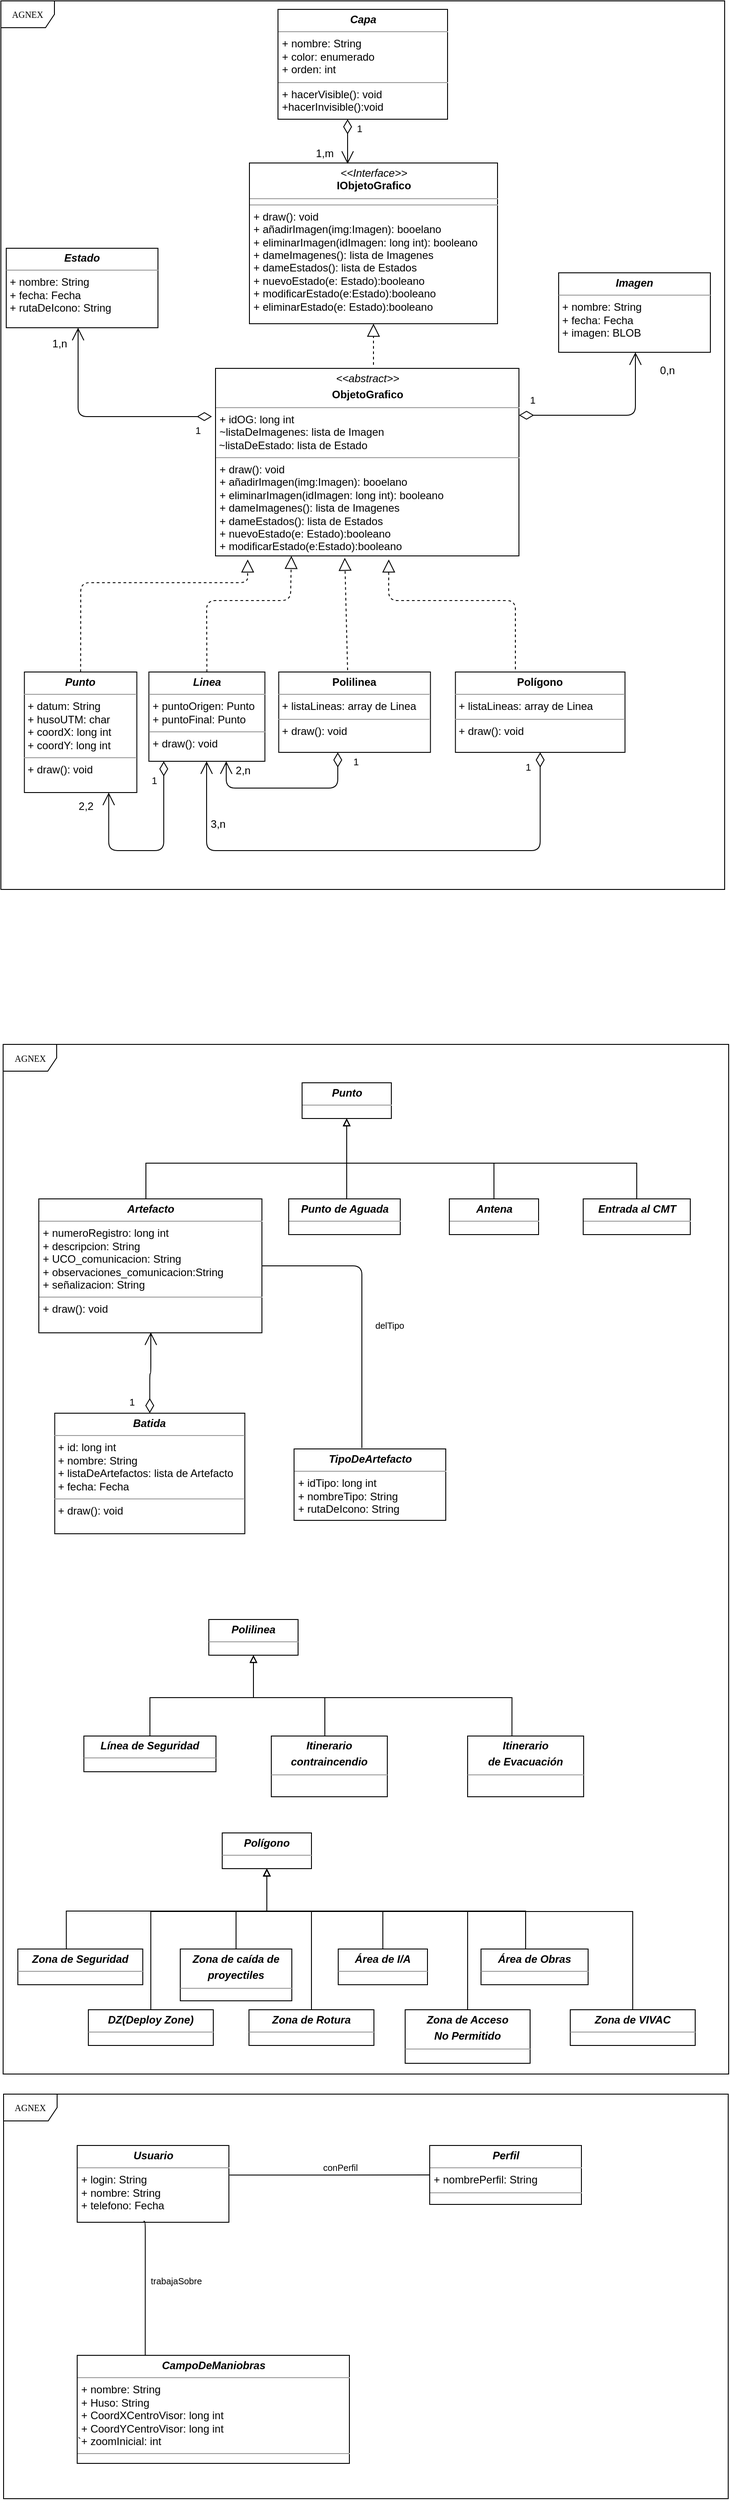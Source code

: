 <mxfile version="10.6.7" type="github"><diagram id="vqBGQb1FzvL7Ljdm6LTA" name="Page-1"><mxGraphModel dx="4302" dy="5413" grid="0" gridSize="10" guides="0" tooltips="0" connect="1" arrows="1" fold="1" page="1" pageScale="1" pageWidth="827" pageHeight="1169" math="0" shadow="0"><root><mxCell id="0"/><mxCell id="1" parent="0"/><mxCell id="HxKiXrzTEKGY3c3rKfs_-4" value="" style="group" vertex="1" connectable="0" parent="1"><mxGeometry x="-3299" y="-4660" width="811" height="995" as="geometry"/></mxCell><mxCell id="HxKiXrzTEKGY3c3rKfs_-3" value="" style="group" vertex="1" connectable="0" parent="HxKiXrzTEKGY3c3rKfs_-4"><mxGeometry width="811" height="995" as="geometry"/></mxCell><mxCell id="A1we05iBQHBlX38w_cTL-1" value="AGNEX" style="shape=umlFrame;whiteSpace=wrap;html=1;rounded=0;shadow=0;comic=0;labelBackgroundColor=none;strokeColor=#000000;strokeWidth=1;fillColor=#ffffff;fontFamily=Verdana;fontSize=10;fontColor=#000000;align=center;" parent="HxKiXrzTEKGY3c3rKfs_-3" vertex="1"><mxGeometry width="811" height="995" as="geometry"/></mxCell><mxCell id="A1we05iBQHBlX38w_cTL-2" value="&lt;p style=&quot;margin: 0px ; margin-top: 4px ; text-align: center&quot;&gt;&lt;i&gt;&amp;lt;&amp;lt;Interface&amp;gt;&amp;gt;&lt;/i&gt;&lt;br&gt;&lt;b&gt;IObjetoGrafico&lt;/b&gt;&lt;/p&gt;&lt;hr size=&quot;1&quot;&gt;&lt;hr size=&quot;1&quot;&gt;&lt;p style=&quot;margin: 0px ; margin-left: 4px&quot;&gt;+ draw(): void&lt;/p&gt;&lt;p style=&quot;margin: 0px ; margin-left: 4px&quot;&gt;+ añadirImagen(img:Imagen): booelano&lt;br&gt;&lt;/p&gt;&lt;p style=&quot;margin: 0px ; margin-left: 4px&quot;&gt;+ eliminarImagen(idImagen: long int): booleano&lt;br&gt;&lt;/p&gt;&lt;p style=&quot;margin: 0px ; margin-left: 4px&quot;&gt;+ dameImagenes(): lista de Imagenes&lt;/p&gt;&lt;p style=&quot;margin: 0px ; margin-left: 4px&quot;&gt;+ dameEstados(): lista de Estados&lt;/p&gt;&lt;p style=&quot;margin: 0px ; margin-left: 4px&quot;&gt;+ nuevoEstado(e: Estado):booleano&lt;/p&gt;&lt;p style=&quot;margin: 0px ; margin-left: 4px&quot;&gt;+ modificarEstado(e:Estado):booleano&lt;/p&gt;&lt;p style=&quot;margin: 0px ; margin-left: 4px&quot;&gt;+ eliminarEstado(e: Estado):booleano&lt;br&gt;&lt;/p&gt;" style="verticalAlign=top;align=left;overflow=fill;fontSize=12;fontFamily=Helvetica;html=1;rounded=0;shadow=0;comic=0;labelBackgroundColor=none;strokeColor=#000000;strokeWidth=1;fillColor=#ffffff;" parent="HxKiXrzTEKGY3c3rKfs_-3" vertex="1"><mxGeometry x="278.5" y="181.5" width="278" height="180" as="geometry"/></mxCell><mxCell id="A1we05iBQHBlX38w_cTL-3" value="&lt;p style=&quot;margin: 0px ; margin-top: 4px ; text-align: center&quot;&gt;&lt;i&gt;&lt;b&gt;Capa&lt;/b&gt;&lt;/i&gt;&lt;br&gt;&lt;/p&gt;&lt;hr size=&quot;1&quot;&gt;&lt;p style=&quot;margin: 0px ; margin-left: 4px&quot;&gt;+ nombre: String&lt;br&gt;+ color: enumerado&lt;br&gt;&lt;/p&gt;&lt;p style=&quot;margin: 0px ; margin-left: 4px&quot;&gt;+ orden: int&lt;/p&gt;&lt;hr size=&quot;1&quot;&gt;&lt;p style=&quot;margin: 0px ; margin-left: 4px&quot;&gt;+ hacerVisible(): void&lt;/p&gt;&lt;p style=&quot;margin: 0px ; margin-left: 4px&quot;&gt;+hacerInvisible():void&lt;br&gt;&lt;/p&gt;" style="verticalAlign=top;align=left;overflow=fill;fontSize=12;fontFamily=Helvetica;html=1;rounded=0;shadow=0;comic=0;labelBackgroundColor=none;strokeColor=#000000;strokeWidth=1;fillColor=#ffffff;" parent="HxKiXrzTEKGY3c3rKfs_-3" vertex="1"><mxGeometry x="310.5" y="9.5" width="190" height="123" as="geometry"/></mxCell><mxCell id="A1we05iBQHBlX38w_cTL-4" value="&lt;p style=&quot;margin: 0px ; margin-top: 4px ; text-align: center&quot;&gt;&lt;i&gt;&lt;b&gt;Linea&lt;/b&gt;&lt;/i&gt;&lt;b&gt;&lt;/b&gt;&lt;/p&gt;&lt;hr size=&quot;1&quot;&gt;&lt;p style=&quot;margin: 0px ; margin-left: 4px&quot;&gt;+ puntoOrigen: Punto&lt;br&gt;+ puntoFinal: Punto&lt;/p&gt;&lt;hr size=&quot;1&quot;&gt;&lt;p style=&quot;margin: 0px ; margin-left: 4px&quot;&gt;+ draw(): void&lt;br&gt;&lt;/p&gt;" style="verticalAlign=top;align=left;overflow=fill;fontSize=12;fontFamily=Helvetica;html=1;rounded=0;shadow=0;comic=0;labelBackgroundColor=none;strokeColor=#000000;strokeWidth=1;fillColor=#ffffff;" parent="HxKiXrzTEKGY3c3rKfs_-3" vertex="1"><mxGeometry x="165.824" y="751.5" width="130" height="100" as="geometry"/></mxCell><mxCell id="A1we05iBQHBlX38w_cTL-5" value="" style="endArrow=block;dashed=1;endFill=0;endSize=12;html=1;shadow=0;exitX=0.5;exitY=0;exitDx=0;exitDy=0;entryX=0.25;entryY=1;entryDx=0;entryDy=0;" parent="HxKiXrzTEKGY3c3rKfs_-3" source="A1we05iBQHBlX38w_cTL-4" target="7-GT6X-bDCoJMq0EPMVF-36" edge="1"><mxGeometry width="160" relative="1" as="geometry"><mxPoint x="196.875" y="437" as="sourcePoint"/><mxPoint x="324.5" y="589.5" as="targetPoint"/><Array as="points"><mxPoint x="230.5" y="671.5"/><mxPoint x="324.5" y="671.5"/></Array></mxGeometry></mxCell><mxCell id="A1we05iBQHBlX38w_cTL-6" value="1" style="endArrow=open;html=1;endSize=12;startArrow=diamondThin;startSize=14;startFill=0;edgeStyle=orthogonalEdgeStyle;align=left;verticalAlign=bottom;shadow=0;entryX=0.75;entryY=1;entryDx=0;entryDy=0;" parent="HxKiXrzTEKGY3c3rKfs_-3" source="A1we05iBQHBlX38w_cTL-4" target="A1we05iBQHBlX38w_cTL-15" edge="1"><mxGeometry x="0.022" y="-70" relative="1" as="geometry"><mxPoint x="306.824" y="571.5" as="sourcePoint"/><mxPoint x="466.824" y="571.5" as="targetPoint"/><Array as="points"><mxPoint x="182.5" y="951.5"/><mxPoint x="120.5" y="951.5"/></Array><mxPoint as="offset"/></mxGeometry></mxCell><mxCell id="A1we05iBQHBlX38w_cTL-7" value="2,2" style="text;html=1;resizable=0;points=[];align=center;verticalAlign=middle;labelBackgroundColor=#ffffff;" parent="A1we05iBQHBlX38w_cTL-6" vertex="1" connectable="0"><mxGeometry x="-0.843" relative="1" as="geometry"><mxPoint x="-87.5" y="32" as="offset"/></mxGeometry></mxCell><mxCell id="A1we05iBQHBlX38w_cTL-8" value="&lt;p style=&quot;margin: 0px ; margin-top: 4px ; text-align: center&quot;&gt;&lt;b&gt;Polilinea&lt;/b&gt;&lt;/p&gt;&lt;hr size=&quot;1&quot;&gt;&lt;p style=&quot;margin: 0px ; margin-left: 4px&quot;&gt;+ listaLineas: array de Linea&lt;br&gt;&lt;/p&gt;&lt;hr size=&quot;1&quot;&gt;&lt;p style=&quot;margin: 0px ; margin-left: 4px&quot;&gt;+ draw(): void&lt;br&gt;&lt;/p&gt;" style="verticalAlign=top;align=left;overflow=fill;fontSize=12;fontFamily=Helvetica;html=1;rounded=0;shadow=0;comic=0;labelBackgroundColor=none;strokeColor=#000000;strokeWidth=1;fillColor=#ffffff;" parent="HxKiXrzTEKGY3c3rKfs_-3" vertex="1"><mxGeometry x="311.324" y="751.5" width="170" height="90" as="geometry"/></mxCell><mxCell id="A1we05iBQHBlX38w_cTL-9" value="1" style="endArrow=open;html=1;endSize=12;startArrow=diamondThin;startSize=14;startFill=0;edgeStyle=orthogonalEdgeStyle;align=left;verticalAlign=bottom;shadow=0;" parent="HxKiXrzTEKGY3c3rKfs_-3" source="A1we05iBQHBlX38w_cTL-8" target="A1we05iBQHBlX38w_cTL-4" edge="1"><mxGeometry x="-0.803" y="15" relative="1" as="geometry"><mxPoint x="282.824" y="581.5" as="sourcePoint"/><mxPoint x="142.824" y="582" as="targetPoint"/><Array as="points"><mxPoint x="377.5" y="881.5"/><mxPoint x="252.5" y="881.5"/></Array><mxPoint as="offset"/></mxGeometry></mxCell><mxCell id="A1we05iBQHBlX38w_cTL-10" value="2,n" style="text;html=1;resizable=0;points=[];align=center;verticalAlign=middle;labelBackgroundColor=#ffffff;" parent="A1we05iBQHBlX38w_cTL-9" vertex="1" connectable="0"><mxGeometry x="-0.843" relative="1" as="geometry"><mxPoint x="-106.5" y="5" as="offset"/></mxGeometry></mxCell><mxCell id="A1we05iBQHBlX38w_cTL-11" value="" style="endArrow=block;dashed=1;endFill=0;endSize=12;html=1;shadow=0;entryX=0.426;entryY=1.01;entryDx=0;entryDy=0;entryPerimeter=0;" parent="HxKiXrzTEKGY3c3rKfs_-3" target="7-GT6X-bDCoJMq0EPMVF-36" edge="1"><mxGeometry width="160" relative="1" as="geometry"><mxPoint x="388.5" y="749.5" as="sourcePoint"/><mxPoint x="385.5" y="625.5" as="targetPoint"/><Array as="points"/></mxGeometry></mxCell><mxCell id="A1we05iBQHBlX38w_cTL-12" value="&lt;p style=&quot;margin: 0px ; margin-top: 4px ; text-align: center&quot;&gt;&lt;b&gt;Polígono&lt;/b&gt;&lt;/p&gt;&lt;hr size=&quot;1&quot;&gt;&lt;p style=&quot;margin: 0px ; margin-left: 4px&quot;&gt;+ listaLineas: array de Linea&lt;br&gt;&lt;/p&gt;&lt;hr size=&quot;1&quot;&gt;&lt;p style=&quot;margin: 0px ; margin-left: 4px&quot;&gt;+ draw(): void&lt;br&gt;&lt;/p&gt;" style="verticalAlign=top;align=left;overflow=fill;fontSize=12;fontFamily=Helvetica;html=1;rounded=0;shadow=0;comic=0;labelBackgroundColor=none;strokeColor=#000000;strokeWidth=1;fillColor=#ffffff;" parent="HxKiXrzTEKGY3c3rKfs_-3" vertex="1"><mxGeometry x="509.324" y="751.5" width="190" height="90" as="geometry"/></mxCell><mxCell id="A1we05iBQHBlX38w_cTL-13" value="1" style="endArrow=open;html=1;endSize=12;startArrow=diamondThin;startSize=14;startFill=0;edgeStyle=orthogonalEdgeStyle;align=left;verticalAlign=bottom;shadow=0;" parent="HxKiXrzTEKGY3c3rKfs_-3" source="A1we05iBQHBlX38w_cTL-12" target="A1we05iBQHBlX38w_cTL-4" edge="1"><mxGeometry x="-0.915" y="-18" relative="1" as="geometry"><mxPoint x="572.824" y="581.5" as="sourcePoint"/><mxPoint x="662.824" y="537" as="targetPoint"/><Array as="points"><mxPoint x="604.5" y="951.5"/><mxPoint x="230.5" y="951.5"/></Array><mxPoint as="offset"/></mxGeometry></mxCell><mxCell id="A1we05iBQHBlX38w_cTL-14" value="3,n" style="text;html=1;resizable=0;points=[];align=center;verticalAlign=middle;labelBackgroundColor=#ffffff;" parent="A1we05iBQHBlX38w_cTL-13" vertex="1" connectable="0"><mxGeometry x="-0.843" relative="1" as="geometry"><mxPoint x="-361.5" y="34" as="offset"/></mxGeometry></mxCell><mxCell id="A1we05iBQHBlX38w_cTL-15" value="&lt;p style=&quot;margin: 0px ; margin-top: 4px ; text-align: center&quot;&gt;&lt;i&gt;&lt;b&gt;Punto&lt;/b&gt;&lt;/i&gt;&lt;b&gt;&lt;/b&gt;&lt;/p&gt;&lt;hr size=&quot;1&quot;&gt;&lt;p style=&quot;margin: 0px ; margin-left: 4px&quot;&gt;+ datum: String&lt;br&gt;+ husoUTM: char&lt;/p&gt;&lt;p style=&quot;margin: 0px ; margin-left: 4px&quot;&gt;+ coordX: long int&lt;/p&gt;&lt;p style=&quot;margin: 0px ; margin-left: 4px&quot;&gt;+ coordY: long int&lt;/p&gt;&lt;hr size=&quot;1&quot;&gt;&lt;p style=&quot;margin: 0px ; margin-left: 4px&quot;&gt;+ draw(): void&lt;br&gt;&lt;/p&gt;" style="verticalAlign=top;align=left;overflow=fill;fontSize=12;fontFamily=Helvetica;html=1;rounded=0;shadow=0;comic=0;labelBackgroundColor=none;strokeColor=#000000;strokeWidth=1;fillColor=#ffffff;" parent="HxKiXrzTEKGY3c3rKfs_-3" vertex="1"><mxGeometry x="26.324" y="751.5" width="126" height="135" as="geometry"/></mxCell><mxCell id="A1we05iBQHBlX38w_cTL-17" value="1,m" style="text;html=1;strokeColor=none;fillColor=none;align=center;verticalAlign=middle;whiteSpace=wrap;rounded=0;" parent="HxKiXrzTEKGY3c3rKfs_-3" vertex="1"><mxGeometry x="343.324" y="161" width="40" height="20" as="geometry"/></mxCell><mxCell id="A1we05iBQHBlX38w_cTL-19" value="" style="endArrow=block;dashed=1;endFill=0;endSize=12;html=1;shadow=0;exitX=0.5;exitY=0;exitDx=0;exitDy=0;entryX=0.106;entryY=1.019;entryDx=0;entryDy=0;entryPerimeter=0;" parent="HxKiXrzTEKGY3c3rKfs_-3" source="A1we05iBQHBlX38w_cTL-15" target="7-GT6X-bDCoJMq0EPMVF-36" edge="1"><mxGeometry width="160" relative="1" as="geometry"><mxPoint x="311.824" y="447" as="sourcePoint"/><mxPoint x="289.5" y="590.5" as="targetPoint"/><Array as="points"><mxPoint x="89.5" y="651.5"/><mxPoint x="276.5" y="651.5"/></Array></mxGeometry></mxCell><mxCell id="A1we05iBQHBlX38w_cTL-20" value="" style="endArrow=block;dashed=1;endFill=0;endSize=12;html=1;shadow=0;entryX=0.571;entryY=1.019;entryDx=0;entryDy=0;entryPerimeter=0;" parent="HxKiXrzTEKGY3c3rKfs_-3" target="7-GT6X-bDCoJMq0EPMVF-36" edge="1"><mxGeometry width="160" relative="1" as="geometry"><mxPoint x="576.5" y="748.5" as="sourcePoint"/><mxPoint x="475.5" y="591.5" as="targetPoint"/><Array as="points"><mxPoint x="576.5" y="671.5"/><mxPoint x="434.5" y="671.5"/></Array></mxGeometry></mxCell><mxCell id="7-GT6X-bDCoJMq0EPMVF-19" value="1" style="endArrow=open;html=1;endSize=12;startArrow=diamondThin;startSize=14;startFill=0;edgeStyle=orthogonalEdgeStyle;align=left;verticalAlign=bottom;shadow=0;entryX=0.892;entryY=0.016;entryDx=0;entryDy=0;entryPerimeter=0;" parent="HxKiXrzTEKGY3c3rKfs_-3" edge="1"><mxGeometry x="0.16" y="13" relative="1" as="geometry"><mxPoint x="388.5" y="132.5" as="sourcePoint"/><mxPoint x="388.5" y="182.5" as="targetPoint"/><Array as="points"><mxPoint x="388.5" y="161.5"/><mxPoint x="388.5" y="161.5"/></Array><mxPoint x="-5" y="-10" as="offset"/></mxGeometry></mxCell><mxCell id="7-GT6X-bDCoJMq0EPMVF-23" value="" style="endArrow=block;dashed=1;endFill=0;endSize=12;html=1;shadow=0;entryX=0.5;entryY=1;entryDx=0;entryDy=0;" parent="HxKiXrzTEKGY3c3rKfs_-3" target="A1we05iBQHBlX38w_cTL-2" edge="1"><mxGeometry width="160" relative="1" as="geometry"><mxPoint x="417.5" y="407.5" as="sourcePoint"/><mxPoint x="400.5" y="321.5" as="targetPoint"/><Array as="points"/></mxGeometry></mxCell><mxCell id="7-GT6X-bDCoJMq0EPMVF-24" value="&lt;p style=&quot;margin: 0px ; margin-top: 4px ; text-align: center&quot;&gt;&lt;i&gt;&lt;b&gt;Estado&lt;/b&gt;&lt;/i&gt;&lt;/p&gt;&lt;hr size=&quot;1&quot;&gt;&lt;p style=&quot;margin: 0px ; margin-left: 4px&quot;&gt;+ nombre: String&lt;br&gt;+ fecha: Fecha&lt;br&gt;&lt;/p&gt;&lt;p style=&quot;margin: 0px ; margin-left: 4px&quot;&gt;+ rutaDeIcono: String&lt;br&gt;&lt;/p&gt;&lt;br&gt;&lt;hr size=&quot;1&quot;&gt;" style="verticalAlign=top;align=left;overflow=fill;fontSize=12;fontFamily=Helvetica;html=1;rounded=0;shadow=0;comic=0;labelBackgroundColor=none;strokeColor=#000000;strokeWidth=1;fillColor=#ffffff;" parent="HxKiXrzTEKGY3c3rKfs_-3" vertex="1"><mxGeometry x="6" y="277" width="170" height="89" as="geometry"/></mxCell><mxCell id="7-GT6X-bDCoJMq0EPMVF-25" value="&lt;p style=&quot;margin: 0px ; margin-top: 4px ; text-align: center&quot;&gt;&lt;i&gt;&lt;b&gt;Imagen&lt;/b&gt;&lt;/i&gt;&lt;br&gt;&lt;/p&gt;&lt;hr size=&quot;1&quot;&gt;&lt;p style=&quot;margin: 0px ; margin-left: 4px&quot;&gt;+ nombre: String&lt;br&gt;+ fecha: Fecha&lt;br&gt;&lt;/p&gt;&lt;p style=&quot;margin: 0px ; margin-left: 4px&quot;&gt;+ imagen: BLOB&lt;br&gt;&lt;/p&gt;&lt;br&gt;&lt;hr size=&quot;1&quot;&gt;" style="verticalAlign=top;align=left;overflow=fill;fontSize=12;fontFamily=Helvetica;html=1;rounded=0;shadow=0;comic=0;labelBackgroundColor=none;strokeColor=#000000;strokeWidth=1;fillColor=#ffffff;" parent="HxKiXrzTEKGY3c3rKfs_-3" vertex="1"><mxGeometry x="625" y="304.5" width="170" height="89" as="geometry"/></mxCell><mxCell id="7-GT6X-bDCoJMq0EPMVF-26" value="1" style="endArrow=open;html=1;endSize=12;startArrow=diamondThin;startSize=14;startFill=0;edgeStyle=orthogonalEdgeStyle;align=left;verticalAlign=bottom;exitX=1;exitY=0.25;exitDx=0;exitDy=0;" parent="HxKiXrzTEKGY3c3rKfs_-3" source="7-GT6X-bDCoJMq0EPMVF-36" target="7-GT6X-bDCoJMq0EPMVF-25" edge="1"><mxGeometry x="-0.895" y="8" relative="1" as="geometry"><mxPoint x="586.5" y="571.5" as="sourcePoint"/><mxPoint x="996.5" y="274.5" as="targetPoint"/><Array as="points"><mxPoint x="711" y="464"/></Array><mxPoint as="offset"/></mxGeometry></mxCell><mxCell id="7-GT6X-bDCoJMq0EPMVF-27" value="0,n" style="text;html=1;strokeColor=none;fillColor=none;align=center;verticalAlign=middle;whiteSpace=wrap;rounded=0;" parent="HxKiXrzTEKGY3c3rKfs_-3" vertex="1"><mxGeometry x="726.5" y="403.5" width="40" height="20" as="geometry"/></mxCell><mxCell id="7-GT6X-bDCoJMq0EPMVF-28" value="1" style="endArrow=open;html=1;endSize=12;startArrow=diamondThin;startSize=14;startFill=0;edgeStyle=orthogonalEdgeStyle;align=left;verticalAlign=bottom;" parent="HxKiXrzTEKGY3c3rKfs_-3" target="7-GT6X-bDCoJMq0EPMVF-24" edge="1"><mxGeometry x="-0.832" y="24" relative="1" as="geometry"><mxPoint x="236.5" y="465.5" as="sourcePoint"/><mxPoint x="756.5" y="334.5" as="targetPoint"/><Array as="points"><mxPoint x="86.5" y="465.5"/></Array><mxPoint as="offset"/></mxGeometry></mxCell><mxCell id="7-GT6X-bDCoJMq0EPMVF-29" value="1,n" style="text;html=1;strokeColor=none;fillColor=none;align=center;verticalAlign=middle;whiteSpace=wrap;rounded=0;" parent="HxKiXrzTEKGY3c3rKfs_-3" vertex="1"><mxGeometry x="46" y="373.5" width="40" height="20" as="geometry"/></mxCell><mxCell id="7-GT6X-bDCoJMq0EPMVF-36" value="&lt;p style=&quot;margin: 0px ; margin-top: 4px ; text-align: center&quot;&gt;&lt;i&gt;&amp;lt;&amp;lt;abstract&amp;gt;&amp;gt;&lt;/i&gt;&lt;/p&gt;&lt;p style=&quot;margin: 0px ; margin-top: 4px ; text-align: center&quot;&gt;&lt;b&gt;ObjetoGrafico&lt;/b&gt;&lt;br&gt;&lt;/p&gt;&lt;hr size=&quot;1&quot;&gt;&lt;p style=&quot;margin: 0px ; margin-left: 4px&quot;&gt;+ idOG: long int&lt;/p&gt;&lt;p style=&quot;margin: 0px ; margin-left: 4px&quot;&gt;~listaDeImagenes: lista de Imagen&lt;/p&gt;&lt;div&gt;&amp;nbsp;~listaDeEstado: lista de Estado&lt;/div&gt;&lt;hr size=&quot;1&quot;&gt;&lt;p style=&quot;margin: 0px ; margin-left: 4px&quot;&gt;+ draw(): void&lt;/p&gt;&lt;p style=&quot;margin: 0px ; margin-left: 4px&quot;&gt;+ añadirImagen(img:Imagen): booelano&lt;/p&gt;&lt;p style=&quot;margin: 0px ; margin-left: 4px&quot;&gt;+ eliminarImagen(idImagen: long int): booleano&lt;/p&gt;&lt;p style=&quot;margin: 0px ; margin-left: 4px&quot;&gt;+ dameImagenes(): lista de Imagenes&lt;/p&gt;&lt;p style=&quot;margin: 0px ; margin-left: 4px&quot;&gt;+ dameEstados(): lista de Estados&lt;/p&gt;&lt;p style=&quot;margin: 0px ; margin-left: 4px&quot;&gt;+ nuevoEstado(e: Estado):booleano&lt;/p&gt;&lt;p style=&quot;margin: 0px ; margin-left: 4px&quot;&gt;+ modificarEstado(e:Estado):booleano&lt;/p&gt;&lt;p style=&quot;margin: 0px ; margin-left: 4px&quot;&gt;+ eliminarEstado(e: Estado):booleano&lt;/p&gt;&lt;p style=&quot;margin: 0px ; margin-left: 4px&quot;&gt;&lt;br&gt;&lt;/p&gt;" style="verticalAlign=top;align=left;overflow=fill;fontSize=12;fontFamily=Helvetica;html=1;rounded=0;shadow=0;comic=0;labelBackgroundColor=none;strokeColor=#000000;strokeWidth=1;fillColor=#ffffff;" parent="HxKiXrzTEKGY3c3rKfs_-3" vertex="1"><mxGeometry x="240.5" y="411.5" width="340" height="210" as="geometry"/></mxCell><mxCell id="HxKiXrzTEKGY3c3rKfs_-5" value="" style="group" vertex="1" connectable="0" parent="1"><mxGeometry x="-3296.5" y="-3491.5" width="813" height="1153" as="geometry"/></mxCell><mxCell id="k37dLwFbjUtoo7K9UhZZ-7" value="AGNEX" style="shape=umlFrame;whiteSpace=wrap;html=1;rounded=0;shadow=0;comic=0;labelBackgroundColor=none;strokeColor=#000000;strokeWidth=1;fillColor=#ffffff;fontFamily=Verdana;fontSize=10;fontColor=#000000;align=center;" parent="HxKiXrzTEKGY3c3rKfs_-5" vertex="1"><mxGeometry width="813" height="1153" as="geometry"/></mxCell><mxCell id="A1we05iBQHBlX38w_cTL-45" value="&lt;p style=&quot;margin: 0px ; margin-top: 4px ; text-align: center&quot;&gt;&lt;i&gt;&lt;b&gt;Batida&lt;/b&gt;&lt;/i&gt;&lt;br&gt;&lt;/p&gt;&lt;hr size=&quot;1&quot;&gt;&lt;p style=&quot;margin: 0px ; margin-left: 4px&quot;&gt;+ id: long int&lt;br&gt;&lt;/p&gt;&lt;p style=&quot;margin: 0px ; margin-left: 4px&quot;&gt;+ nombre: String&lt;br&gt;&lt;/p&gt;&lt;p style=&quot;margin: 0px ; margin-left: 4px&quot;&gt;+ listaDeArtefactos: lista de Artefacto&lt;br&gt;+ fecha: Fecha&lt;/p&gt;&lt;hr size=&quot;1&quot;&gt;&lt;p style=&quot;margin: 0px ; margin-left: 4px&quot;&gt;+ draw(): void&lt;br&gt;&lt;/p&gt;" style="verticalAlign=top;align=left;overflow=fill;fontSize=12;fontFamily=Helvetica;html=1;rounded=0;shadow=0;comic=0;labelBackgroundColor=none;strokeColor=#000000;strokeWidth=1;fillColor=#ffffff;" parent="HxKiXrzTEKGY3c3rKfs_-5" vertex="1"><mxGeometry x="57.824" y="413" width="213" height="135" as="geometry"/></mxCell><mxCell id="A1we05iBQHBlX38w_cTL-47" value="1" style="endArrow=open;html=1;endSize=12;startArrow=diamondThin;startSize=14;startFill=0;edgeStyle=orthogonalEdgeStyle;align=left;verticalAlign=bottom;exitX=0.5;exitY=0;exitDx=0;exitDy=0;" parent="HxKiXrzTEKGY3c3rKfs_-5" source="A1we05iBQHBlX38w_cTL-45" edge="1"><mxGeometry x="-0.255" y="39" relative="1" as="geometry"><mxPoint x="1014.824" y="-563.5" as="sourcePoint"/><mxPoint x="165.5" y="322.5" as="targetPoint"/><Array as="points"><mxPoint x="164.5" y="368.5"/><mxPoint x="165.5" y="368.5"/></Array><mxPoint x="14" y="30" as="offset"/></mxGeometry></mxCell><mxCell id="7-GT6X-bDCoJMq0EPMVF-15" value="" style="group" parent="HxKiXrzTEKGY3c3rKfs_-5" vertex="1" connectable="0"><mxGeometry x="90.5" y="644" width="560" height="198.5" as="geometry"/></mxCell><mxCell id="A1we05iBQHBlX38w_cTL-29" value="&lt;p style=&quot;margin: 0px ; margin-top: 4px ; text-align: center&quot;&gt;&lt;i&gt;&lt;b&gt;Polilinea&lt;/b&gt;&lt;/i&gt;&lt;/p&gt;&lt;hr size=&quot;1&quot;&gt;" style="verticalAlign=top;align=left;overflow=fill;fontSize=12;fontFamily=Helvetica;html=1;rounded=0;shadow=0;comic=0;labelBackgroundColor=none;strokeColor=#000000;strokeWidth=1;fillColor=#ffffff;" parent="7-GT6X-bDCoJMq0EPMVF-15" vertex="1"><mxGeometry x="140" width="100" height="40" as="geometry"/></mxCell><mxCell id="A1we05iBQHBlX38w_cTL-30" style="edgeStyle=orthogonalEdgeStyle;rounded=0;jumpStyle=sharp;orthogonalLoop=1;jettySize=auto;html=1;entryX=0.5;entryY=1;entryDx=0;entryDy=0;startFill=0;endArrow=block;endFill=0;" parent="7-GT6X-bDCoJMq0EPMVF-15" source="A1we05iBQHBlX38w_cTL-31" target="A1we05iBQHBlX38w_cTL-29" edge="1"><mxGeometry relative="1" as="geometry"><Array as="points"><mxPoint x="270" y="87.5"/><mxPoint x="190" y="87.5"/></Array></mxGeometry></mxCell><mxCell id="A1we05iBQHBlX38w_cTL-31" value="&lt;p style=&quot;margin: 0px ; margin-top: 4px ; text-align: center&quot;&gt;&lt;i&gt;&lt;b&gt;Itinerario &lt;br&gt;&lt;/b&gt;&lt;/i&gt;&lt;/p&gt;&lt;p style=&quot;margin: 0px ; margin-top: 4px ; text-align: center&quot;&gt;&lt;i&gt;&lt;b&gt;contraincendio&lt;br&gt;&lt;/b&gt;&lt;/i&gt;&lt;/p&gt;&lt;hr size=&quot;1&quot;&gt;" style="verticalAlign=top;align=left;overflow=fill;fontSize=12;fontFamily=Helvetica;html=1;rounded=0;shadow=0;comic=0;labelBackgroundColor=none;strokeColor=#000000;strokeWidth=1;fillColor=#ffffff;" parent="7-GT6X-bDCoJMq0EPMVF-15" vertex="1"><mxGeometry x="210" y="130.5" width="130" height="68" as="geometry"/></mxCell><mxCell id="A1we05iBQHBlX38w_cTL-32" style="edgeStyle=orthogonalEdgeStyle;rounded=0;orthogonalLoop=1;jettySize=auto;html=1;shadow=0;startArrow=none;startFill=0;startSize=10;endArrow=block;endFill=0;" parent="7-GT6X-bDCoJMq0EPMVF-15" target="A1we05iBQHBlX38w_cTL-29" edge="1"><mxGeometry relative="1" as="geometry"><Array as="points"><mxPoint x="480" y="87.5"/><mxPoint x="190" y="87.5"/></Array><mxPoint x="479.667" y="130" as="sourcePoint"/></mxGeometry></mxCell><mxCell id="A1we05iBQHBlX38w_cTL-33" style="edgeStyle=orthogonalEdgeStyle;rounded=0;orthogonalLoop=1;jettySize=auto;html=1;shadow=0;startArrow=none;startFill=0;startSize=10;endArrow=block;endFill=0;entryX=0.5;entryY=1;entryDx=0;entryDy=0;" parent="7-GT6X-bDCoJMq0EPMVF-15" source="A1we05iBQHBlX38w_cTL-34" target="A1we05iBQHBlX38w_cTL-29" edge="1"><mxGeometry relative="1" as="geometry"><mxPoint x="190" y="50" as="targetPoint"/><Array as="points"><mxPoint x="74" y="87.5"/><mxPoint x="190" y="87.5"/></Array><mxPoint x="-34.793" y="130" as="sourcePoint"/></mxGeometry></mxCell><mxCell id="A1we05iBQHBlX38w_cTL-34" value="&lt;p style=&quot;margin: 0px ; margin-top: 4px ; text-align: center&quot;&gt;&lt;i&gt;&lt;b&gt;Línea de Seguridad&lt;br&gt;&lt;/b&gt;&lt;/i&gt;&lt;/p&gt;&lt;hr size=&quot;1&quot;&gt;" style="verticalAlign=top;align=left;overflow=fill;fontSize=12;fontFamily=Helvetica;html=1;rounded=0;shadow=0;comic=0;labelBackgroundColor=none;strokeColor=#000000;strokeWidth=1;fillColor=#ffffff;" parent="7-GT6X-bDCoJMq0EPMVF-15" vertex="1"><mxGeometry y="130.5" width="148" height="40" as="geometry"/></mxCell><mxCell id="A1we05iBQHBlX38w_cTL-44" value="&lt;p style=&quot;margin: 0px ; margin-top: 4px ; text-align: center&quot;&gt;&lt;i&gt;&lt;b&gt;Itinerario &lt;br&gt;&lt;/b&gt;&lt;/i&gt;&lt;/p&gt;&lt;p style=&quot;margin: 0px ; margin-top: 4px ; text-align: center&quot;&gt;&lt;i&gt;&lt;b&gt;de Evacuación&lt;br&gt;&lt;/b&gt;&lt;/i&gt;&lt;/p&gt;&lt;hr size=&quot;1&quot;&gt;" style="verticalAlign=top;align=left;overflow=fill;fontSize=12;fontFamily=Helvetica;html=1;rounded=0;shadow=0;comic=0;labelBackgroundColor=none;strokeColor=#000000;strokeWidth=1;fillColor=#ffffff;" parent="7-GT6X-bDCoJMq0EPMVF-15" vertex="1"><mxGeometry x="430" y="130.5" width="130" height="68" as="geometry"/></mxCell><mxCell id="7-GT6X-bDCoJMq0EPMVF-16" value="" style="group" parent="HxKiXrzTEKGY3c3rKfs_-5" vertex="1" connectable="0"><mxGeometry x="16.5" y="883" width="759" height="258" as="geometry"/></mxCell><mxCell id="A1we05iBQHBlX38w_cTL-35" value="&lt;p style=&quot;margin: 0px ; margin-top: 4px ; text-align: center&quot;&gt;&lt;i&gt;&lt;b&gt;Polígono&lt;/b&gt;&lt;/i&gt;&lt;/p&gt;&lt;hr size=&quot;1&quot;&gt;" style="verticalAlign=top;align=left;overflow=fill;fontSize=12;fontFamily=Helvetica;html=1;rounded=0;shadow=0;comic=0;labelBackgroundColor=none;strokeColor=#000000;strokeWidth=1;fillColor=#ffffff;" parent="7-GT6X-bDCoJMq0EPMVF-16" vertex="1"><mxGeometry x="229" width="100" height="40" as="geometry"/></mxCell><mxCell id="A1we05iBQHBlX38w_cTL-36" value="&lt;p style=&quot;margin: 0px ; margin-top: 4px ; text-align: center&quot;&gt;&lt;i&gt;&lt;b&gt;Zona de Seguridad&lt;br&gt;&lt;/b&gt;&lt;/i&gt;&lt;/p&gt;&lt;hr size=&quot;1&quot;&gt;" style="verticalAlign=top;align=left;overflow=fill;fontSize=12;fontFamily=Helvetica;html=1;rounded=0;shadow=0;comic=0;labelBackgroundColor=none;strokeColor=#000000;strokeWidth=1;fillColor=#ffffff;" parent="7-GT6X-bDCoJMq0EPMVF-16" vertex="1"><mxGeometry y="130" width="140" height="40" as="geometry"/></mxCell><mxCell id="A1we05iBQHBlX38w_cTL-37" style="edgeStyle=orthogonalEdgeStyle;rounded=0;jumpStyle=sharp;orthogonalLoop=1;jettySize=auto;html=1;entryX=0.5;entryY=1;entryDx=0;entryDy=0;startFill=0;endArrow=block;endFill=0;" parent="7-GT6X-bDCoJMq0EPMVF-16" source="A1we05iBQHBlX38w_cTL-38" target="A1we05iBQHBlX38w_cTL-35" edge="1"><mxGeometry relative="1" as="geometry"><Array as="points"><mxPoint x="409" y="87.5"/><mxPoint x="279" y="87.5"/></Array></mxGeometry></mxCell><mxCell id="A1we05iBQHBlX38w_cTL-38" value="&lt;p style=&quot;margin: 0px ; margin-top: 4px ; text-align: center&quot;&gt;&lt;i&gt;&lt;b&gt;Área de I/A&lt;br&gt;&lt;/b&gt;&lt;/i&gt;&lt;/p&gt;&lt;hr size=&quot;1&quot;&gt;" style="verticalAlign=top;align=left;overflow=fill;fontSize=12;fontFamily=Helvetica;html=1;rounded=0;shadow=0;comic=0;labelBackgroundColor=none;strokeColor=#000000;strokeWidth=1;fillColor=#ffffff;" parent="7-GT6X-bDCoJMq0EPMVF-16" vertex="1"><mxGeometry x="359" y="130" width="100" height="40" as="geometry"/></mxCell><mxCell id="A1we05iBQHBlX38w_cTL-39" style="edgeStyle=orthogonalEdgeStyle;rounded=0;orthogonalLoop=1;jettySize=auto;html=1;shadow=0;startArrow=none;startFill=0;startSize=10;endArrow=block;endFill=0;" parent="7-GT6X-bDCoJMq0EPMVF-16" source="A1we05iBQHBlX38w_cTL-40" target="A1we05iBQHBlX38w_cTL-35" edge="1"><mxGeometry relative="1" as="geometry"><Array as="points"><mxPoint x="569" y="87.5"/><mxPoint x="279" y="87.5"/></Array></mxGeometry></mxCell><mxCell id="A1we05iBQHBlX38w_cTL-40" value="&lt;p style=&quot;margin: 0px ; margin-top: 4px ; text-align: center&quot;&gt;&lt;i&gt;&lt;b&gt;Área de Obras&lt;br&gt;&lt;/b&gt;&lt;/i&gt;&lt;/p&gt;&lt;hr size=&quot;1&quot;&gt;" style="verticalAlign=top;align=left;overflow=fill;fontSize=12;fontFamily=Helvetica;html=1;rounded=0;shadow=0;comic=0;labelBackgroundColor=none;strokeColor=#000000;strokeWidth=1;fillColor=#ffffff;" parent="7-GT6X-bDCoJMq0EPMVF-16" vertex="1"><mxGeometry x="519" y="130" width="120" height="40" as="geometry"/></mxCell><mxCell id="A1we05iBQHBlX38w_cTL-41" style="edgeStyle=orthogonalEdgeStyle;rounded=0;orthogonalLoop=1;jettySize=auto;html=1;shadow=0;startArrow=none;startFill=0;startSize=10;endArrow=block;endFill=0;entryX=0.5;entryY=1;entryDx=0;entryDy=0;" parent="7-GT6X-bDCoJMq0EPMVF-16" target="A1we05iBQHBlX38w_cTL-35" edge="1"><mxGeometry relative="1" as="geometry"><mxPoint x="279" y="50" as="targetPoint"/><Array as="points"><mxPoint x="54" y="87.5"/><mxPoint x="279" y="87.5"/></Array><mxPoint x="54.333" y="129.5" as="sourcePoint"/></mxGeometry></mxCell><mxCell id="A1we05iBQHBlX38w_cTL-42" style="edgeStyle=orthogonalEdgeStyle;rounded=0;orthogonalLoop=1;jettySize=auto;html=1;entryX=0.5;entryY=1;entryDx=0;entryDy=0;startArrow=none;startFill=0;endArrow=block;endFill=0;jumpStyle=sharp;" parent="7-GT6X-bDCoJMq0EPMVF-16" source="A1we05iBQHBlX38w_cTL-43" target="A1we05iBQHBlX38w_cTL-35" edge="1"><mxGeometry relative="1" as="geometry"><Array as="points"><mxPoint x="244" y="87.5"/><mxPoint x="279" y="87.5"/></Array></mxGeometry></mxCell><mxCell id="A1we05iBQHBlX38w_cTL-43" value="&lt;p style=&quot;margin: 0px ; margin-top: 4px ; text-align: center&quot;&gt;&lt;i&gt;&lt;b&gt;Zona de caída de&lt;/b&gt;&lt;/i&gt;&lt;/p&gt;&lt;p style=&quot;margin: 0px ; margin-top: 4px ; text-align: center&quot;&gt;&lt;i&gt;&lt;b&gt;proyectiles&lt;br&gt;&lt;/b&gt;&lt;/i&gt;&lt;/p&gt;&lt;hr size=&quot;1&quot;&gt;" style="verticalAlign=top;align=left;overflow=fill;fontSize=12;fontFamily=Helvetica;html=1;rounded=0;shadow=0;comic=0;labelBackgroundColor=none;strokeColor=#000000;strokeWidth=1;fillColor=#ffffff;" parent="7-GT6X-bDCoJMq0EPMVF-16" vertex="1"><mxGeometry x="182" y="130" width="125" height="58" as="geometry"/></mxCell><mxCell id="A1we05iBQHBlX38w_cTL-48" style="edgeStyle=orthogonalEdgeStyle;rounded=0;jumpStyle=sharp;orthogonalLoop=1;jettySize=auto;html=1;entryX=0.5;entryY=1;entryDx=0;entryDy=0;startFill=0;endArrow=block;endFill=0;" parent="7-GT6X-bDCoJMq0EPMVF-16" source="A1we05iBQHBlX38w_cTL-49" target="A1we05iBQHBlX38w_cTL-35" edge="1"><mxGeometry relative="1" as="geometry"><Array as="points"><mxPoint x="149" y="88"/><mxPoint x="279" y="88"/></Array></mxGeometry></mxCell><mxCell id="A1we05iBQHBlX38w_cTL-49" value="&lt;p style=&quot;margin: 0px ; margin-top: 4px ; text-align: center&quot;&gt;&lt;i&gt;&lt;b&gt;DZ(Deploy Zone)&lt;br&gt;&lt;/b&gt;&lt;/i&gt;&lt;/p&gt;&lt;hr size=&quot;1&quot;&gt;" style="verticalAlign=top;align=left;overflow=fill;fontSize=12;fontFamily=Helvetica;html=1;rounded=0;shadow=0;comic=0;labelBackgroundColor=none;strokeColor=#000000;strokeWidth=1;fillColor=#ffffff;" parent="7-GT6X-bDCoJMq0EPMVF-16" vertex="1"><mxGeometry x="79" y="198" width="140" height="40" as="geometry"/></mxCell><mxCell id="A1we05iBQHBlX38w_cTL-50" style="edgeStyle=orthogonalEdgeStyle;rounded=0;jumpStyle=sharp;orthogonalLoop=1;jettySize=auto;html=1;startFill=0;endArrow=block;endFill=0;" parent="7-GT6X-bDCoJMq0EPMVF-16" source="A1we05iBQHBlX38w_cTL-51" target="A1we05iBQHBlX38w_cTL-35" edge="1"><mxGeometry relative="1" as="geometry"><Array as="points"><mxPoint x="329" y="88"/><mxPoint x="279" y="88"/></Array></mxGeometry></mxCell><mxCell id="A1we05iBQHBlX38w_cTL-51" value="&lt;p style=&quot;margin: 0px ; margin-top: 4px ; text-align: center&quot;&gt;&lt;i&gt;&lt;b&gt;Zona de Rotura&lt;br&gt;&lt;/b&gt;&lt;/i&gt;&lt;/p&gt;&lt;hr size=&quot;1&quot;&gt;" style="verticalAlign=top;align=left;overflow=fill;fontSize=12;fontFamily=Helvetica;html=1;rounded=0;shadow=0;comic=0;labelBackgroundColor=none;strokeColor=#000000;strokeWidth=1;fillColor=#ffffff;" parent="7-GT6X-bDCoJMq0EPMVF-16" vertex="1"><mxGeometry x="259" y="198" width="140" height="40" as="geometry"/></mxCell><mxCell id="A1we05iBQHBlX38w_cTL-52" style="edgeStyle=orthogonalEdgeStyle;rounded=0;jumpStyle=sharp;orthogonalLoop=1;jettySize=auto;html=1;startFill=0;endArrow=block;endFill=0;" parent="7-GT6X-bDCoJMq0EPMVF-16" source="A1we05iBQHBlX38w_cTL-53" target="A1we05iBQHBlX38w_cTL-35" edge="1"><mxGeometry relative="1" as="geometry"><Array as="points"><mxPoint x="504" y="88"/><mxPoint x="279" y="88"/></Array></mxGeometry></mxCell><mxCell id="A1we05iBQHBlX38w_cTL-53" value="&lt;p style=&quot;margin: 0px ; margin-top: 4px ; text-align: center&quot;&gt;&lt;i&gt;&lt;b&gt;Zona de Acceso&lt;/b&gt;&lt;/i&gt;&lt;/p&gt;&lt;p style=&quot;margin: 0px ; margin-top: 4px ; text-align: center&quot;&gt;&lt;i&gt;&lt;b&gt;No Permitido&lt;br&gt;&lt;/b&gt;&lt;/i&gt;&lt;/p&gt;&lt;hr size=&quot;1&quot;&gt;" style="verticalAlign=top;align=left;overflow=fill;fontSize=12;fontFamily=Helvetica;html=1;rounded=0;shadow=0;comic=0;labelBackgroundColor=none;strokeColor=#000000;strokeWidth=1;fillColor=#ffffff;" parent="7-GT6X-bDCoJMq0EPMVF-16" vertex="1"><mxGeometry x="434" y="198" width="140" height="60" as="geometry"/></mxCell><mxCell id="A1we05iBQHBlX38w_cTL-54" style="edgeStyle=orthogonalEdgeStyle;rounded=0;jumpStyle=sharp;orthogonalLoop=1;jettySize=auto;html=1;startFill=0;endArrow=block;endFill=0;" parent="7-GT6X-bDCoJMq0EPMVF-16" source="A1we05iBQHBlX38w_cTL-55" target="A1we05iBQHBlX38w_cTL-35" edge="1"><mxGeometry relative="1" as="geometry"><Array as="points"><mxPoint x="689" y="88"/><mxPoint x="279" y="88"/></Array></mxGeometry></mxCell><mxCell id="A1we05iBQHBlX38w_cTL-55" value="&lt;p style=&quot;margin: 0px ; margin-top: 4px ; text-align: center&quot;&gt;&lt;i&gt;&lt;b&gt;Zona de VIVAC&lt;br&gt;&lt;/b&gt;&lt;/i&gt;&lt;/p&gt;&lt;hr size=&quot;1&quot;&gt;" style="verticalAlign=top;align=left;overflow=fill;fontSize=12;fontFamily=Helvetica;html=1;rounded=0;shadow=0;comic=0;labelBackgroundColor=none;strokeColor=#000000;strokeWidth=1;fillColor=#ffffff;" parent="7-GT6X-bDCoJMq0EPMVF-16" vertex="1"><mxGeometry x="619" y="198" width="140" height="40" as="geometry"/></mxCell><mxCell id="7-GT6X-bDCoJMq0EPMVF-6" value="&lt;p style=&quot;margin: 0px ; margin-top: 4px ; text-align: center&quot;&gt;&lt;i&gt;&lt;b&gt;Punto&lt;/b&gt;&lt;/i&gt;&lt;b&gt;&lt;/b&gt;&lt;/p&gt;&lt;hr size=&quot;1&quot;&gt;" style="verticalAlign=top;align=left;overflow=fill;fontSize=12;fontFamily=Helvetica;html=1;rounded=0;shadow=0;comic=0;labelBackgroundColor=none;strokeColor=#000000;strokeWidth=1;fillColor=#ffffff;" parent="HxKiXrzTEKGY3c3rKfs_-5" vertex="1"><mxGeometry x="335" y="43" width="100" height="40" as="geometry"/></mxCell><mxCell id="7-GT6X-bDCoJMq0EPMVF-7" style="edgeStyle=orthogonalEdgeStyle;rounded=0;orthogonalLoop=1;jettySize=auto;html=1;entryX=0.5;entryY=1;entryDx=0;entryDy=0;shadow=0;startArrow=none;startFill=0;startSize=10;endArrow=block;endFill=0;" parent="HxKiXrzTEKGY3c3rKfs_-5" source="7-GT6X-bDCoJMq0EPMVF-8" target="7-GT6X-bDCoJMq0EPMVF-6" edge="1"><mxGeometry relative="1" as="geometry"><Array as="points"><mxPoint x="385" y="153"/><mxPoint x="385" y="153"/></Array></mxGeometry></mxCell><mxCell id="7-GT6X-bDCoJMq0EPMVF-8" value="&lt;p style=&quot;margin: 0px ; margin-top: 4px ; text-align: center&quot;&gt;&lt;i&gt;&lt;b&gt;Punto de Aguada&lt;br&gt;&lt;/b&gt;&lt;/i&gt;&lt;/p&gt;&lt;hr size=&quot;1&quot;&gt;" style="verticalAlign=top;align=left;overflow=fill;fontSize=12;fontFamily=Helvetica;html=1;rounded=0;shadow=0;comic=0;labelBackgroundColor=none;strokeColor=#000000;strokeWidth=1;fillColor=#ffffff;" parent="HxKiXrzTEKGY3c3rKfs_-5" vertex="1"><mxGeometry x="320" y="173" width="125" height="40" as="geometry"/></mxCell><mxCell id="7-GT6X-bDCoJMq0EPMVF-9" style="edgeStyle=orthogonalEdgeStyle;rounded=0;jumpStyle=sharp;orthogonalLoop=1;jettySize=auto;html=1;entryX=0.5;entryY=1;entryDx=0;entryDy=0;startFill=0;endArrow=block;endFill=0;" parent="HxKiXrzTEKGY3c3rKfs_-5" source="7-GT6X-bDCoJMq0EPMVF-10" target="7-GT6X-bDCoJMq0EPMVF-6" edge="1"><mxGeometry relative="1" as="geometry"><Array as="points"><mxPoint x="550" y="133"/><mxPoint x="385" y="133"/></Array></mxGeometry></mxCell><mxCell id="7-GT6X-bDCoJMq0EPMVF-10" value="&lt;p style=&quot;margin: 0px ; margin-top: 4px ; text-align: center&quot;&gt;&lt;i&gt;&lt;b&gt;Antena&lt;br&gt;&lt;/b&gt;&lt;/i&gt;&lt;/p&gt;&lt;hr size=&quot;1&quot;&gt;" style="verticalAlign=top;align=left;overflow=fill;fontSize=12;fontFamily=Helvetica;html=1;rounded=0;shadow=0;comic=0;labelBackgroundColor=none;strokeColor=#000000;strokeWidth=1;fillColor=#ffffff;" parent="HxKiXrzTEKGY3c3rKfs_-5" vertex="1"><mxGeometry x="500" y="173" width="100" height="40" as="geometry"/></mxCell><mxCell id="7-GT6X-bDCoJMq0EPMVF-11" style="edgeStyle=orthogonalEdgeStyle;rounded=0;orthogonalLoop=1;jettySize=auto;html=1;shadow=0;startArrow=none;startFill=0;startSize=10;endArrow=block;endFill=0;" parent="HxKiXrzTEKGY3c3rKfs_-5" source="7-GT6X-bDCoJMq0EPMVF-12" target="7-GT6X-bDCoJMq0EPMVF-6" edge="1"><mxGeometry relative="1" as="geometry"><Array as="points"><mxPoint x="710" y="133"/><mxPoint x="385" y="133"/></Array></mxGeometry></mxCell><mxCell id="7-GT6X-bDCoJMq0EPMVF-12" value="&lt;p style=&quot;margin: 0px ; margin-top: 4px ; text-align: center&quot;&gt;&lt;i&gt;&lt;b&gt;Entrada al CMT&lt;br&gt;&lt;/b&gt;&lt;/i&gt;&lt;/p&gt;&lt;hr size=&quot;1&quot;&gt;" style="verticalAlign=top;align=left;overflow=fill;fontSize=12;fontFamily=Helvetica;html=1;rounded=0;shadow=0;comic=0;labelBackgroundColor=none;strokeColor=#000000;strokeWidth=1;fillColor=#ffffff;" parent="HxKiXrzTEKGY3c3rKfs_-5" vertex="1"><mxGeometry x="650" y="173" width="120" height="40" as="geometry"/></mxCell><mxCell id="7-GT6X-bDCoJMq0EPMVF-13" style="edgeStyle=orthogonalEdgeStyle;rounded=0;orthogonalLoop=1;jettySize=auto;html=1;shadow=0;startArrow=none;startFill=0;startSize=10;endArrow=block;endFill=0;entryX=0.5;entryY=1;entryDx=0;entryDy=0;" parent="HxKiXrzTEKGY3c3rKfs_-5" source="7-GT6X-bDCoJMq0EPMVF-14" target="7-GT6X-bDCoJMq0EPMVF-6" edge="1"><mxGeometry relative="1" as="geometry"><mxPoint x="385" y="93" as="targetPoint"/><Array as="points"><mxPoint x="160" y="133"/><mxPoint x="385" y="133"/></Array></mxGeometry></mxCell><mxCell id="7-GT6X-bDCoJMq0EPMVF-14" value="&lt;p style=&quot;margin: 0px ; margin-top: 4px ; text-align: center&quot;&gt;&lt;i&gt;&lt;b&gt;Artefacto&lt;/b&gt;&lt;/i&gt;&lt;/p&gt;&lt;hr size=&quot;1&quot;&gt;&lt;p style=&quot;margin: 0px ; margin-left: 4px&quot;&gt;+ numeroRegistro: long int&lt;br&gt;&lt;/p&gt;&lt;p style=&quot;margin: 0px ; margin-left: 4px&quot;&gt;+ descripcion: String&lt;/p&gt;&lt;p style=&quot;margin: 0px ; margin-left: 4px&quot;&gt;+ UCO_comunicacion: String&lt;/p&gt;&lt;p style=&quot;margin: 0px ; margin-left: 4px&quot;&gt;+ observaciones_comunicacion:String&lt;br&gt;&lt;/p&gt;&lt;p style=&quot;margin: 0px ; margin-left: 4px&quot;&gt;+ señalizacion: String&lt;br&gt;&lt;/p&gt;&lt;hr size=&quot;1&quot;&gt;&lt;p style=&quot;margin: 0px ; margin-left: 4px&quot;&gt;+ draw(): void&lt;br&gt;&lt;/p&gt;" style="verticalAlign=top;align=left;overflow=fill;fontSize=12;fontFamily=Helvetica;html=1;rounded=0;shadow=0;comic=0;labelBackgroundColor=none;strokeColor=#000000;strokeWidth=1;fillColor=#ffffff;" parent="HxKiXrzTEKGY3c3rKfs_-5" vertex="1"><mxGeometry x="40" y="173" width="250" height="150" as="geometry"/></mxCell><mxCell id="7-GT6X-bDCoJMq0EPMVF-37" value="&lt;p style=&quot;margin: 0px ; margin-top: 4px ; text-align: center&quot;&gt;&lt;i&gt;&lt;b&gt;TipoDeArtefacto&lt;/b&gt;&lt;/i&gt;&lt;br&gt;&lt;/p&gt;&lt;hr size=&quot;1&quot;&gt;&lt;p style=&quot;margin: 0px ; margin-left: 4px&quot;&gt;+ idTipo: long int&lt;br&gt;&lt;/p&gt;&lt;p style=&quot;margin: 0px ; margin-left: 4px&quot;&gt;+ nombreTipo: String&lt;br&gt;&lt;/p&gt;&lt;p style=&quot;margin: 0px ; margin-left: 4px&quot;&gt;+ rutaDeIcono: String&lt;br&gt;&lt;/p&gt;&lt;br&gt;&lt;hr size=&quot;1&quot;&gt;" style="verticalAlign=top;align=left;overflow=fill;fontSize=12;fontFamily=Helvetica;html=1;rounded=0;shadow=0;comic=0;labelBackgroundColor=none;strokeColor=#000000;strokeWidth=1;fillColor=#ffffff;" parent="HxKiXrzTEKGY3c3rKfs_-5" vertex="1"><mxGeometry x="326" y="453" width="170" height="80" as="geometry"/></mxCell><mxCell id="7-GT6X-bDCoJMq0EPMVF-38" value="" style="endArrow=none;html=1;edgeStyle=orthogonalEdgeStyle;entryX=0.447;entryY=-0.013;entryDx=0;entryDy=0;entryPerimeter=0;" parent="HxKiXrzTEKGY3c3rKfs_-5" source="7-GT6X-bDCoJMq0EPMVF-14" target="7-GT6X-bDCoJMq0EPMVF-37" edge="1"><mxGeometry relative="1" as="geometry"><mxPoint x="233.5" y="465.5" as="sourcePoint"/><mxPoint x="401.5" y="465.5" as="targetPoint"/><Array as="points"><mxPoint x="402" y="248"/></Array></mxGeometry></mxCell><mxCell id="7-GT6X-bDCoJMq0EPMVF-39" value="delTipo" style="resizable=0;html=1;align=right;verticalAlign=bottom;labelBackgroundColor=#ffffff;fontSize=10;" parent="7-GT6X-bDCoJMq0EPMVF-38" connectable="0" vertex="1"><mxGeometry x="1" relative="1" as="geometry"><mxPoint x="48.5" y="-129" as="offset"/></mxGeometry></mxCell><mxCell id="HxKiXrzTEKGY3c3rKfs_-7" value="" style="group" vertex="1" connectable="0" parent="1"><mxGeometry x="-3296" y="-2316" width="812" height="453" as="geometry"/></mxCell><mxCell id="k37dLwFbjUtoo7K9UhZZ-8" value="AGNEX" style="shape=umlFrame;whiteSpace=wrap;html=1;rounded=0;shadow=0;comic=0;labelBackgroundColor=none;strokeColor=#000000;strokeWidth=1;fillColor=#ffffff;fontFamily=Verdana;fontSize=10;fontColor=#000000;align=center;" parent="HxKiXrzTEKGY3c3rKfs_-7" vertex="1"><mxGeometry width="812" height="453" as="geometry"/></mxCell><mxCell id="7-GT6X-bDCoJMq0EPMVF-41" value="" style="group" parent="HxKiXrzTEKGY3c3rKfs_-7" vertex="1" connectable="0"><mxGeometry x="82.5" y="57.5" width="565" height="356" as="geometry"/></mxCell><mxCell id="A1we05iBQHBlX38w_cTL-66" value="&lt;p style=&quot;margin: 0px ; margin-top: 4px ; text-align: center&quot;&gt;&lt;i&gt;&lt;b&gt;Usuario&lt;/b&gt;&lt;/i&gt;&lt;/p&gt;&lt;hr size=&quot;1&quot;&gt;&lt;p style=&quot;margin: 0px ; margin-left: 4px&quot;&gt;+ login: String&lt;br&gt;&lt;/p&gt;&lt;p style=&quot;margin: 0px ; margin-left: 4px&quot;&gt;+ nombre: String&lt;br&gt;+ telefono: Fecha&lt;br&gt;&lt;/p&gt;&lt;br&gt;&lt;hr size=&quot;1&quot;&gt;" style="verticalAlign=top;align=left;overflow=fill;fontSize=12;fontFamily=Helvetica;html=1;rounded=0;shadow=0;comic=0;labelBackgroundColor=none;strokeColor=#000000;strokeWidth=1;fillColor=#ffffff;" parent="7-GT6X-bDCoJMq0EPMVF-41" vertex="1"><mxGeometry width="170" height="86" as="geometry"/></mxCell><mxCell id="A1we05iBQHBlX38w_cTL-67" value="&lt;p style=&quot;margin: 0px ; margin-top: 4px ; text-align: center&quot;&gt;&lt;i&gt;&lt;b&gt;Perfil&lt;/b&gt;&lt;/i&gt;&lt;br&gt;&lt;/p&gt;&lt;hr size=&quot;1&quot;&gt;&lt;p style=&quot;margin: 0px ; margin-left: 4px&quot;&gt;+ nombrePerfil: String&lt;br&gt;&lt;/p&gt;&lt;hr size=&quot;1&quot;&gt;" style="verticalAlign=top;align=left;overflow=fill;fontSize=12;fontFamily=Helvetica;html=1;rounded=0;shadow=0;comic=0;labelBackgroundColor=none;strokeColor=#000000;strokeWidth=1;fillColor=#ffffff;" parent="7-GT6X-bDCoJMq0EPMVF-41" vertex="1"><mxGeometry x="395" width="170" height="66" as="geometry"/></mxCell><mxCell id="A1we05iBQHBlX38w_cTL-68" value="" style="endArrow=none;html=1;edgeStyle=orthogonalEdgeStyle;entryX=0;entryY=0.5;entryDx=0;entryDy=0;exitX=1.004;exitY=0.385;exitDx=0;exitDy=0;exitPerimeter=0;" parent="7-GT6X-bDCoJMq0EPMVF-41" source="A1we05iBQHBlX38w_cTL-66" target="A1we05iBQHBlX38w_cTL-67" edge="1"><mxGeometry relative="1" as="geometry"><mxPoint x="175" y="33" as="sourcePoint"/><mxPoint x="325" y="36" as="targetPoint"/></mxGeometry></mxCell><mxCell id="A1we05iBQHBlX38w_cTL-69" value="conPerfil" style="resizable=0;html=1;align=right;verticalAlign=bottom;labelBackgroundColor=#ffffff;fontSize=10;" parent="A1we05iBQHBlX38w_cTL-68" connectable="0" vertex="1"><mxGeometry x="1" relative="1" as="geometry"><mxPoint x="-80" as="offset"/></mxGeometry></mxCell><mxCell id="A1we05iBQHBlX38w_cTL-70" value="&lt;p style=&quot;margin: 0px ; margin-top: 4px ; text-align: center&quot;&gt;&lt;i&gt;&lt;b&gt;CampoDeManiobras&lt;/b&gt;&lt;/i&gt;&lt;br&gt;&lt;/p&gt;&lt;hr size=&quot;1&quot;&gt;&lt;p style=&quot;margin: 0px ; margin-left: 4px&quot;&gt;+ nombre: String&lt;br&gt;&lt;/p&gt;&lt;p style=&quot;margin: 0px ; margin-left: 4px&quot;&gt;+ Huso: String&lt;br&gt;+ CoordXCentroVisor: long int&lt;/p&gt;&lt;p style=&quot;margin: 0px ; margin-left: 4px&quot;&gt;+ CoordYCentroVisor: long int&lt;br&gt;&lt;/p&gt;`+ zoomInicial: int&lt;br&gt;&lt;hr size=&quot;1&quot;&gt;" style="verticalAlign=top;align=left;overflow=fill;fontSize=12;fontFamily=Helvetica;html=1;rounded=0;shadow=0;comic=0;labelBackgroundColor=none;strokeColor=#000000;strokeWidth=1;fillColor=#ffffff;" parent="7-GT6X-bDCoJMq0EPMVF-41" vertex="1"><mxGeometry y="235" width="305" height="121" as="geometry"/></mxCell><mxCell id="A1we05iBQHBlX38w_cTL-71" value="" style="endArrow=none;html=1;edgeStyle=orthogonalEdgeStyle;exitX=0.437;exitY=0.987;exitDx=0;exitDy=0;exitPerimeter=0;entryX=0.25;entryY=0;entryDx=0;entryDy=0;" parent="7-GT6X-bDCoJMq0EPMVF-41" source="A1we05iBQHBlX38w_cTL-66" target="A1we05iBQHBlX38w_cTL-70" edge="1"><mxGeometry relative="1" as="geometry"><mxPoint x="15" y="156" as="sourcePoint"/><mxPoint x="175" y="156" as="targetPoint"/><Array as="points"><mxPoint x="77" y="85"/></Array></mxGeometry></mxCell><mxCell id="A1we05iBQHBlX38w_cTL-72" value="trabajaSobre" style="resizable=0;html=1;align=left;verticalAlign=bottom;labelBackgroundColor=#ffffff;fontSize=10;" parent="A1we05iBQHBlX38w_cTL-71" connectable="0" vertex="1"><mxGeometry x="-1" relative="1" as="geometry"><mxPoint x="6" y="75.5" as="offset"/></mxGeometry></mxCell></root></mxGraphModel></diagram></mxfile>